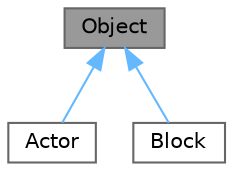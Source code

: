 digraph "Object"
{
 // LATEX_PDF_SIZE
  bgcolor="transparent";
  edge [fontname=Helvetica,fontsize=10,labelfontname=Helvetica,labelfontsize=10];
  node [fontname=Helvetica,fontsize=10,shape=box,height=0.2,width=0.4];
  Node1 [id="Node000001",label="Object",height=0.2,width=0.4,color="gray40", fillcolor="grey60", style="filled", fontcolor="black",tooltip="提供游戏对象的创建、管理和事件处理功能"];
  Node1 -> Node2 [id="edge1_Node000001_Node000002",dir="back",color="steelblue1",style="solid",tooltip=" "];
  Node2 [id="Node000002",label="Actor",height=0.2,width=0.4,color="gray40", fillcolor="white", style="filled",URL="$class_actor.html",tooltip="提供角色的基本属性和行为"];
  Node1 -> Node3 [id="edge2_Node000001_Node000003",dir="back",color="steelblue1",style="solid",tooltip=" "];
  Node3 [id="Node000003",label="Block",height=0.2,width=0.4,color="gray40", fillcolor="white", style="filled",URL="$class_block.html",tooltip="提供方块的基本属性和行为"];
}
